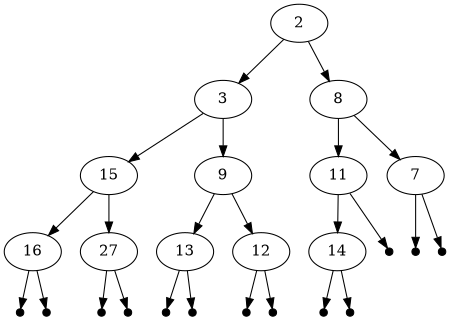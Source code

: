 digraph G {

    size = "3,3";
    1 [ label = "2" ];

    1 -> 2; 

    1 -> 3;

    2 [ label = "3" ];

    3 [ label = "8" ];

    2 -> 4;

    2 -> 5;

    4 [ label = "15" ];

    5 [ label =  "9" ];

    3 -> 6;

    3 -> 7;

    6 [ label = "11" ];

    7 [ label =  "7" ];

    4 -> 8;
    4 -> 9;
    
    8 [ label = "16"];
    9 [ label = "27"];

    5 -> 10;
    5 -> 11;

   10 [ label = "13"];
   11 [ label = "12"];

    6 -> 12;
    6 -> 13;

   12 [ label = "14"];
   13 [ label = "21"];

    7 -> 14;
    7 -> 15;

   14 [ label = "22"];
   15 [ label = "17"];

    8 -> 16;
    8 -> 17;

    9 -> 18;
    9 -> 19;

   10 -> 20;
   10 -> 21;

   11 -> 22;
   11 -> 23;

   12 -> 24;
   12 -> 25;

   13 [label = "", height = 0.1, width = 0.1, style = filled, fillcolor = black];
   14 [label = "", height = 0.1, width = 0.1, style = filled, fillcolor = black];
   15 [label = "", height = 0.1, width = 0.1, style = filled, fillcolor = black];
   16 [label = "", height = 0.1, width = 0.1, style = filled, fillcolor = black];
   17 [label = "", height = 0.1, width = 0.1, style = filled, fillcolor = black];
   18 [label = "", height = 0.1, width = 0.1, style = filled, fillcolor = black];
   19 [label = "", height = 0.1, width = 0.1, style = filled, fillcolor = black];
   20 [label = "", height = 0.1, width = 0.1, style = filled, fillcolor = black];
   21 [label = "", height = 0.1, width = 0.1, style = filled, fillcolor = black];
   22 [label = "", height = 0.1, width = 0.1, style = filled, fillcolor = black];
   23 [label = "", height = 0.1, width = 0.1, style = filled, fillcolor = black];
   24 [label = "", height = 0.1, width = 0.1, style = filled, fillcolor = black];
   25 [label = "", height = 0.1, width = 0.1, style = filled, fillcolor = black];
}

